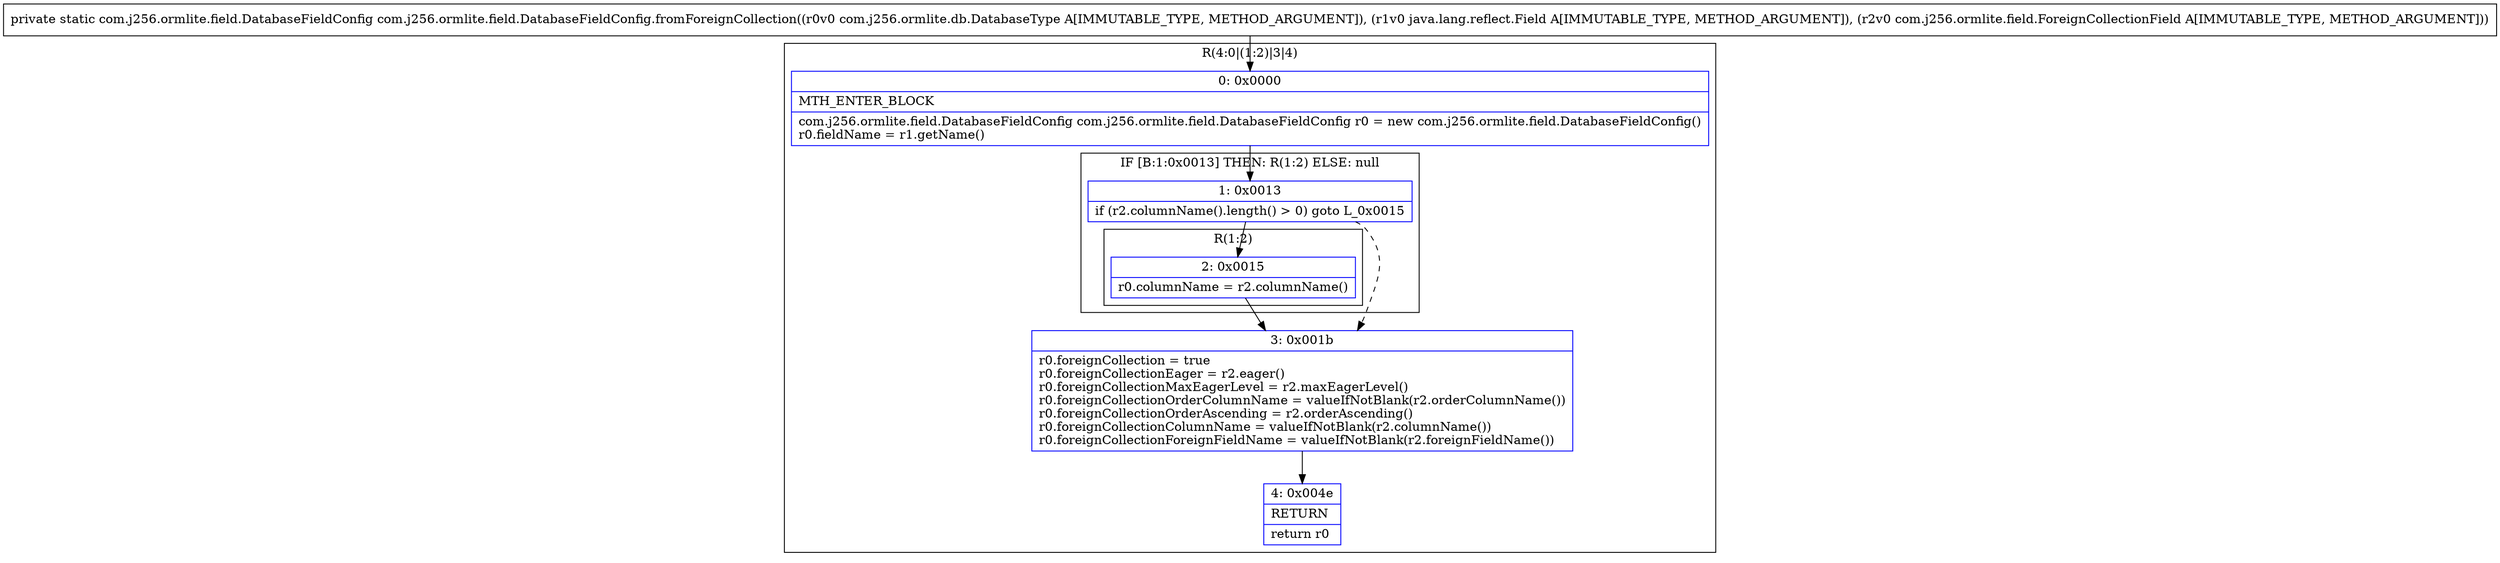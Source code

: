digraph "CFG forcom.j256.ormlite.field.DatabaseFieldConfig.fromForeignCollection(Lcom\/j256\/ormlite\/db\/DatabaseType;Ljava\/lang\/reflect\/Field;Lcom\/j256\/ormlite\/field\/ForeignCollectionField;)Lcom\/j256\/ormlite\/field\/DatabaseFieldConfig;" {
subgraph cluster_Region_68663909 {
label = "R(4:0|(1:2)|3|4)";
node [shape=record,color=blue];
Node_0 [shape=record,label="{0\:\ 0x0000|MTH_ENTER_BLOCK\l|com.j256.ormlite.field.DatabaseFieldConfig com.j256.ormlite.field.DatabaseFieldConfig r0 = new com.j256.ormlite.field.DatabaseFieldConfig()\lr0.fieldName = r1.getName()\l}"];
subgraph cluster_IfRegion_1979031464 {
label = "IF [B:1:0x0013] THEN: R(1:2) ELSE: null";
node [shape=record,color=blue];
Node_1 [shape=record,label="{1\:\ 0x0013|if (r2.columnName().length() \> 0) goto L_0x0015\l}"];
subgraph cluster_Region_1026302640 {
label = "R(1:2)";
node [shape=record,color=blue];
Node_2 [shape=record,label="{2\:\ 0x0015|r0.columnName = r2.columnName()\l}"];
}
}
Node_3 [shape=record,label="{3\:\ 0x001b|r0.foreignCollection = true\lr0.foreignCollectionEager = r2.eager()\lr0.foreignCollectionMaxEagerLevel = r2.maxEagerLevel()\lr0.foreignCollectionOrderColumnName = valueIfNotBlank(r2.orderColumnName())\lr0.foreignCollectionOrderAscending = r2.orderAscending()\lr0.foreignCollectionColumnName = valueIfNotBlank(r2.columnName())\lr0.foreignCollectionForeignFieldName = valueIfNotBlank(r2.foreignFieldName())\l}"];
Node_4 [shape=record,label="{4\:\ 0x004e|RETURN\l|return r0\l}"];
}
MethodNode[shape=record,label="{private static com.j256.ormlite.field.DatabaseFieldConfig com.j256.ormlite.field.DatabaseFieldConfig.fromForeignCollection((r0v0 com.j256.ormlite.db.DatabaseType A[IMMUTABLE_TYPE, METHOD_ARGUMENT]), (r1v0 java.lang.reflect.Field A[IMMUTABLE_TYPE, METHOD_ARGUMENT]), (r2v0 com.j256.ormlite.field.ForeignCollectionField A[IMMUTABLE_TYPE, METHOD_ARGUMENT])) }"];
MethodNode -> Node_0;
Node_0 -> Node_1;
Node_1 -> Node_2;
Node_1 -> Node_3[style=dashed];
Node_2 -> Node_3;
Node_3 -> Node_4;
}


